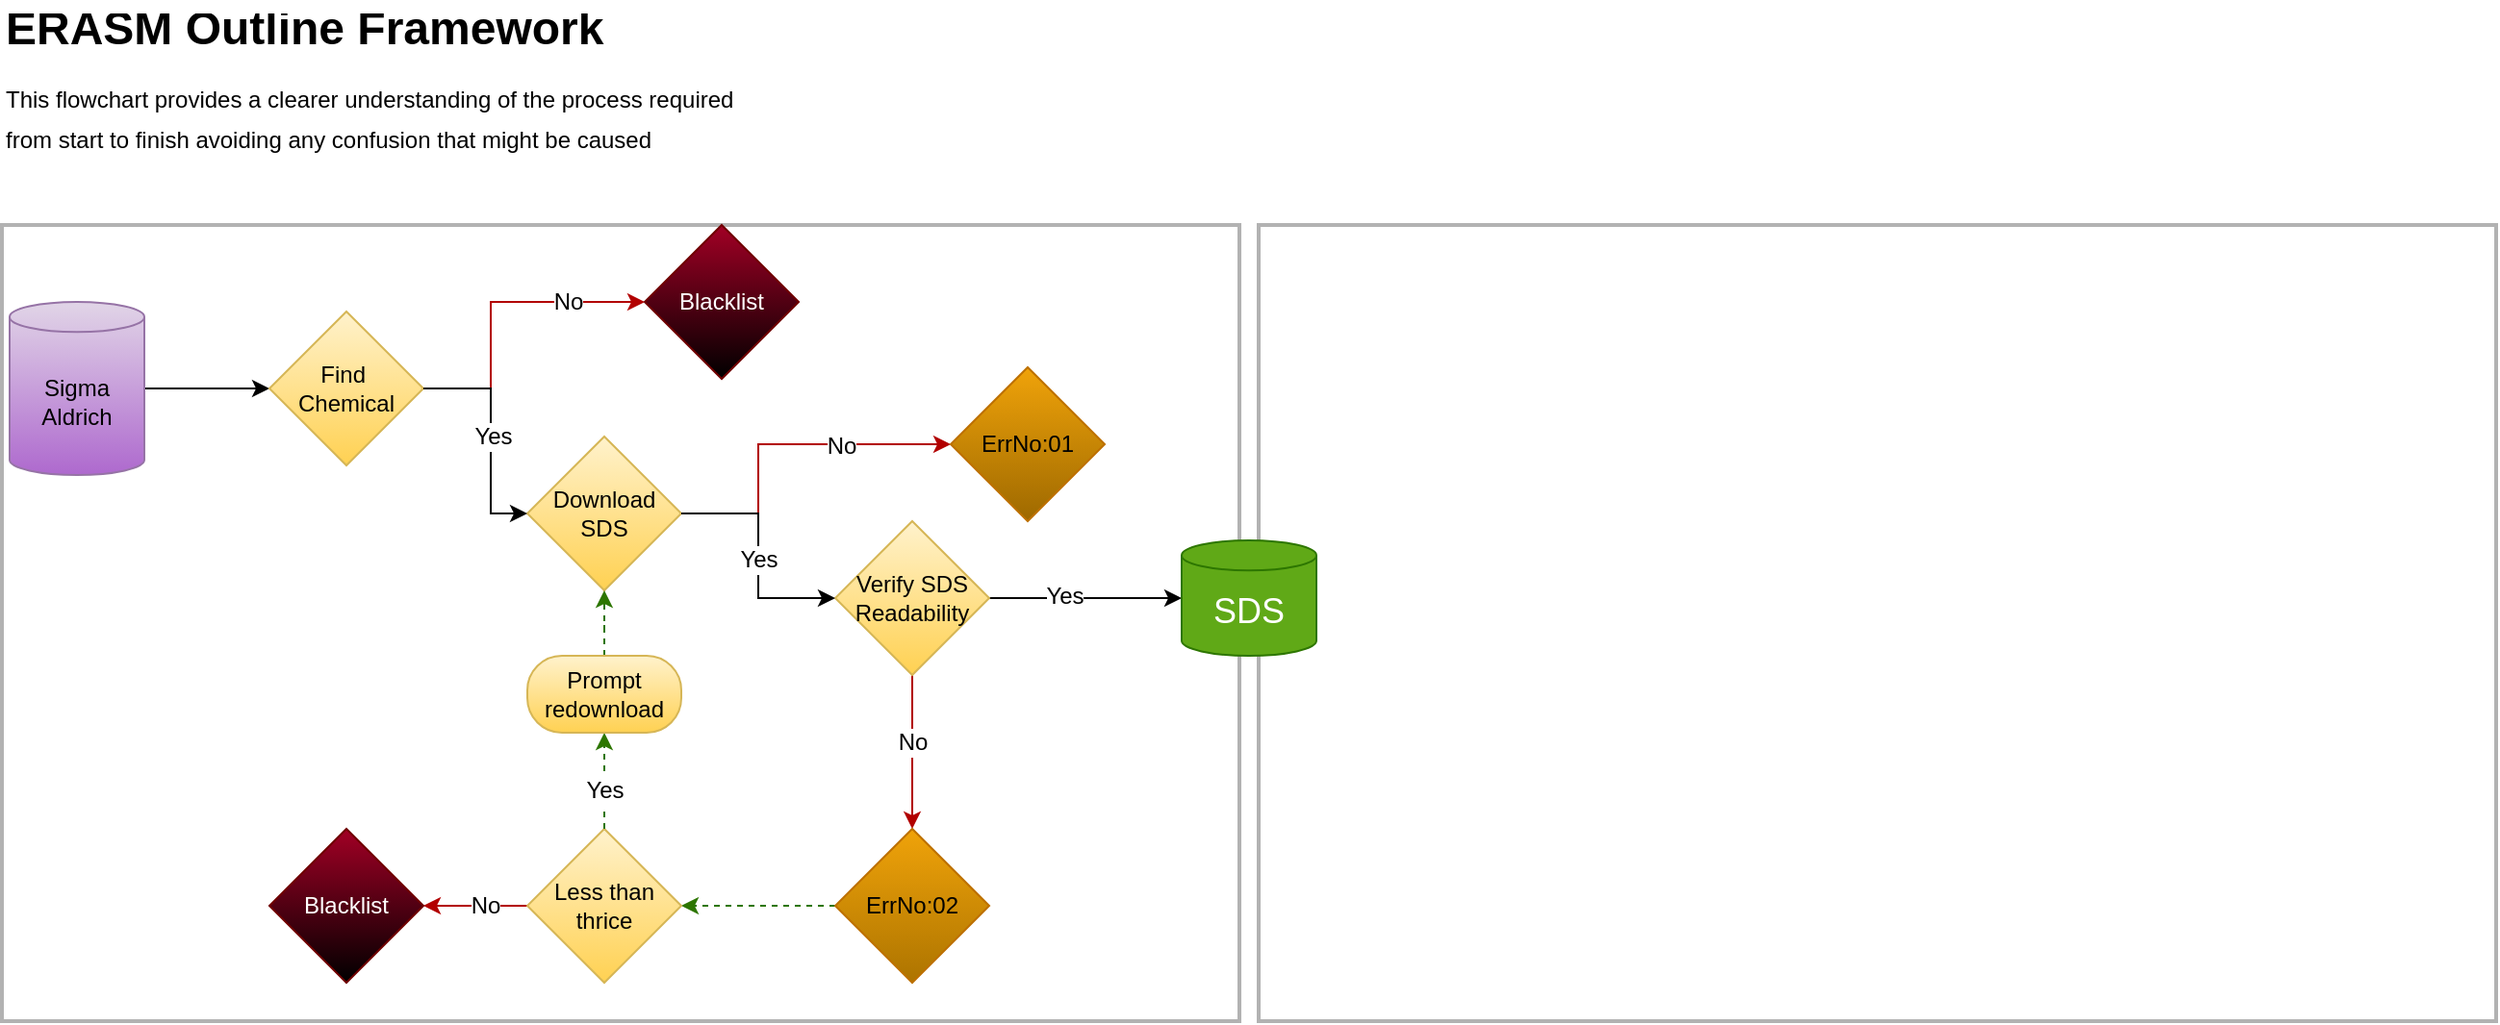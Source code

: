 <mxfile version="24.7.5">
  <diagram name="Page-1" id="0I6r3eatLLzhdnNPI9bZ">
    <mxGraphModel dx="1102" dy="810" grid="1" gridSize="10" guides="1" tooltips="1" connect="1" arrows="1" fold="1" page="1" pageScale="1" pageWidth="3300" pageHeight="2339" math="0" shadow="0">
      <root>
        <mxCell id="0" />
        <mxCell id="1" parent="0" />
        <mxCell id="AweW9JlIoIycyxR6Y38T-46" value="" style="rounded=0;whiteSpace=wrap;html=1;fillColor=none;strokeWidth=2;opacity=30;" vertex="1" parent="1">
          <mxGeometry x="660" y="120" width="643" height="414" as="geometry" />
        </mxCell>
        <mxCell id="AweW9JlIoIycyxR6Y38T-5" value="" style="rounded=0;whiteSpace=wrap;html=1;fillColor=none;strokeWidth=2;opacity=30;" vertex="1" parent="1">
          <mxGeometry x="7" y="120" width="643" height="414" as="geometry" />
        </mxCell>
        <mxCell id="AweW9JlIoIycyxR6Y38T-1" value="&lt;h1 style=&quot;margin-top: 0px; line-height: 70%;&quot;&gt;&lt;span style=&quot;background-color: initial;&quot;&gt;ERASM Outline Framework&lt;/span&gt;&lt;/h1&gt;&lt;h1 style=&quot;margin-top: 0px; line-height: 70%;&quot;&gt;&lt;span style=&quot;font-size: 12px; font-weight: normal;&quot;&gt;This flowchart provides a clearer understanding of the process required from start to finish avoiding any confusion that might be caused&lt;/span&gt;&lt;/h1&gt;" style="text;html=1;whiteSpace=wrap;overflow=hidden;rounded=0;" vertex="1" parent="1">
          <mxGeometry x="7" y="3" width="390" height="90" as="geometry" />
        </mxCell>
        <mxCell id="AweW9JlIoIycyxR6Y38T-2" style="edgeStyle=orthogonalEdgeStyle;rounded=0;orthogonalLoop=1;jettySize=auto;html=1;exitX=0.5;exitY=1;exitDx=0;exitDy=0;" edge="1" parent="1">
          <mxGeometry relative="1" as="geometry">
            <mxPoint x="183" y="133" as="sourcePoint" />
            <mxPoint x="183" y="133" as="targetPoint" />
          </mxGeometry>
        </mxCell>
        <mxCell id="AweW9JlIoIycyxR6Y38T-7" value="" style="edgeStyle=orthogonalEdgeStyle;rounded=0;orthogonalLoop=1;jettySize=auto;html=1;" edge="1" parent="1" source="AweW9JlIoIycyxR6Y38T-3" target="AweW9JlIoIycyxR6Y38T-6">
          <mxGeometry relative="1" as="geometry" />
        </mxCell>
        <mxCell id="AweW9JlIoIycyxR6Y38T-3" value="Sigma Aldrich" style="shape=cylinder3;whiteSpace=wrap;html=1;boundedLbl=1;backgroundOutline=1;size=7.833;fillColor=#e1d5e7;strokeColor=#9673a6;gradientColor=#ae69ce;" vertex="1" parent="1">
          <mxGeometry x="11" y="160" width="70" height="90" as="geometry" />
        </mxCell>
        <mxCell id="AweW9JlIoIycyxR6Y38T-12" value="" style="edgeStyle=orthogonalEdgeStyle;rounded=0;orthogonalLoop=1;jettySize=auto;html=1;fontFamily=Helvetica;fontSize=12;fontColor=default;fillColor=#e51400;strokeColor=#B20000;" edge="1" parent="1" source="AweW9JlIoIycyxR6Y38T-6" target="AweW9JlIoIycyxR6Y38T-11">
          <mxGeometry relative="1" as="geometry">
            <Array as="points">
              <mxPoint x="261" y="205" />
              <mxPoint x="261" y="160" />
            </Array>
          </mxGeometry>
        </mxCell>
        <mxCell id="AweW9JlIoIycyxR6Y38T-13" value="No" style="edgeLabel;html=1;align=center;verticalAlign=middle;resizable=0;points=[];strokeColor=#d6b656;fontFamily=Helvetica;fontSize=12;fontColor=default;fillColor=#fff2cc;gradientColor=#ffd152;" vertex="1" connectable="0" parent="AweW9JlIoIycyxR6Y38T-12">
          <mxGeometry x="0.211" relative="1" as="geometry">
            <mxPoint x="23" as="offset" />
          </mxGeometry>
        </mxCell>
        <mxCell id="AweW9JlIoIycyxR6Y38T-6" value="Find&amp;nbsp; Chemical" style="rhombus;whiteSpace=wrap;html=1;fillColor=#fff2cc;strokeColor=#d6b656;gradientColor=#ffd152;" vertex="1" parent="1">
          <mxGeometry x="146" y="165" width="80" height="80" as="geometry" />
        </mxCell>
        <mxCell id="AweW9JlIoIycyxR6Y38T-22" value="" style="edgeStyle=orthogonalEdgeStyle;rounded=0;orthogonalLoop=1;jettySize=auto;html=1;fontFamily=Helvetica;fontSize=12;fontColor=default;fillColor=#e51400;strokeColor=#B20000;" edge="1" parent="1" source="AweW9JlIoIycyxR6Y38T-8" target="AweW9JlIoIycyxR6Y38T-21">
          <mxGeometry relative="1" as="geometry">
            <Array as="points">
              <mxPoint x="400" y="270" />
              <mxPoint x="400" y="234" />
            </Array>
          </mxGeometry>
        </mxCell>
        <mxCell id="AweW9JlIoIycyxR6Y38T-23" value="No" style="edgeLabel;html=1;align=center;verticalAlign=middle;resizable=0;points=[];strokeColor=#d6b656;fontFamily=Helvetica;fontSize=12;fontColor=default;fillColor=#fff2cc;gradientColor=#ffd152;" vertex="1" connectable="0" parent="AweW9JlIoIycyxR6Y38T-22">
          <mxGeometry x="0.347" y="-2" relative="1" as="geometry">
            <mxPoint y="-1" as="offset" />
          </mxGeometry>
        </mxCell>
        <mxCell id="AweW9JlIoIycyxR6Y38T-8" value="Download SDS" style="rhombus;whiteSpace=wrap;html=1;fillColor=#fff2cc;strokeColor=#d6b656;gradientColor=#ffd152;" vertex="1" parent="1">
          <mxGeometry x="280" y="230" width="80" height="80" as="geometry" />
        </mxCell>
        <mxCell id="AweW9JlIoIycyxR6Y38T-11" value="Blacklist" style="rhombus;whiteSpace=wrap;html=1;fillColor=#a20025;strokeColor=#6F0000;fontColor=#ffffff;gradientColor=default;" vertex="1" parent="1">
          <mxGeometry x="341" y="120" width="80" height="80" as="geometry" />
        </mxCell>
        <mxCell id="AweW9JlIoIycyxR6Y38T-9" value="" style="edgeStyle=orthogonalEdgeStyle;rounded=0;orthogonalLoop=1;jettySize=auto;html=1;fontFamily=Helvetica;fontSize=12;fontColor=default;" edge="1" parent="1" source="AweW9JlIoIycyxR6Y38T-6" target="AweW9JlIoIycyxR6Y38T-8">
          <mxGeometry relative="1" as="geometry">
            <Array as="points">
              <mxPoint x="261" y="205" />
              <mxPoint x="261" y="270" />
            </Array>
          </mxGeometry>
        </mxCell>
        <mxCell id="AweW9JlIoIycyxR6Y38T-14" value="Yes" style="edgeLabel;html=1;align=center;verticalAlign=middle;resizable=0;points=[];strokeColor=#d6b656;fontFamily=Helvetica;fontSize=12;fontColor=default;fillColor=#fff2cc;gradientColor=#ffd152;" vertex="1" connectable="0" parent="AweW9JlIoIycyxR6Y38T-9">
          <mxGeometry x="0.012" y="1" relative="1" as="geometry">
            <mxPoint as="offset" />
          </mxGeometry>
        </mxCell>
        <mxCell id="AweW9JlIoIycyxR6Y38T-26" value="" style="edgeStyle=orthogonalEdgeStyle;rounded=0;orthogonalLoop=1;jettySize=auto;html=1;fontFamily=Helvetica;fontSize=12;fontColor=default;entryX=0;entryY=0.5;entryDx=0;entryDy=0;entryPerimeter=0;" edge="1" parent="1" source="AweW9JlIoIycyxR6Y38T-19" target="AweW9JlIoIycyxR6Y38T-44">
          <mxGeometry relative="1" as="geometry">
            <mxPoint x="600" y="314" as="targetPoint" />
          </mxGeometry>
        </mxCell>
        <mxCell id="AweW9JlIoIycyxR6Y38T-32" value="Yes" style="edgeLabel;html=1;align=center;verticalAlign=middle;resizable=0;points=[];strokeColor=#d6b656;fontFamily=Helvetica;fontSize=12;fontColor=default;fillColor=#fff2cc;gradientColor=#ffd152;" vertex="1" connectable="0" parent="AweW9JlIoIycyxR6Y38T-26">
          <mxGeometry x="-0.23" y="1" relative="1" as="geometry">
            <mxPoint as="offset" />
          </mxGeometry>
        </mxCell>
        <mxCell id="AweW9JlIoIycyxR6Y38T-28" value="" style="edgeStyle=orthogonalEdgeStyle;rounded=0;orthogonalLoop=1;jettySize=auto;html=1;fontFamily=Helvetica;fontSize=12;fontColor=default;exitX=0.5;exitY=1;exitDx=0;exitDy=0;fillColor=#e51400;strokeColor=#B20000;" edge="1" parent="1" source="AweW9JlIoIycyxR6Y38T-19" target="AweW9JlIoIycyxR6Y38T-30">
          <mxGeometry relative="1" as="geometry">
            <mxPoint x="610" y="454" as="targetPoint" />
            <Array as="points" />
          </mxGeometry>
        </mxCell>
        <mxCell id="AweW9JlIoIycyxR6Y38T-31" value="No" style="edgeLabel;html=1;align=center;verticalAlign=middle;resizable=0;points=[];strokeColor=#d6b656;fontFamily=Helvetica;fontSize=12;fontColor=default;fillColor=#fff2cc;gradientColor=#ffd152;" vertex="1" connectable="0" parent="AweW9JlIoIycyxR6Y38T-28">
          <mxGeometry x="0.064" y="-2" relative="1" as="geometry">
            <mxPoint x="2" y="-8" as="offset" />
          </mxGeometry>
        </mxCell>
        <mxCell id="AweW9JlIoIycyxR6Y38T-19" value="Verify SDS Readability" style="rhombus;whiteSpace=wrap;html=1;fillColor=#fff2cc;strokeColor=#d6b656;gradientColor=#ffd152;" vertex="1" parent="1">
          <mxGeometry x="440" y="274" width="80" height="80" as="geometry" />
        </mxCell>
        <mxCell id="AweW9JlIoIycyxR6Y38T-21" value="ErrNo:01" style="rhombus;whiteSpace=wrap;html=1;fillColor=#f0a30a;strokeColor=#BD7000;fontColor=#000000;gradientColor=#9e6900;" vertex="1" parent="1">
          <mxGeometry x="500" y="194" width="80" height="80" as="geometry" />
        </mxCell>
        <mxCell id="AweW9JlIoIycyxR6Y38T-20" value="" style="edgeStyle=orthogonalEdgeStyle;rounded=0;orthogonalLoop=1;jettySize=auto;html=1;fontFamily=Helvetica;fontSize=12;fontColor=default;entryX=0;entryY=0.5;entryDx=0;entryDy=0;" edge="1" parent="1" source="AweW9JlIoIycyxR6Y38T-8" target="AweW9JlIoIycyxR6Y38T-19">
          <mxGeometry relative="1" as="geometry" />
        </mxCell>
        <mxCell id="AweW9JlIoIycyxR6Y38T-24" value="Yes" style="edgeLabel;html=1;align=center;verticalAlign=middle;resizable=0;points=[];strokeColor=#d6b656;fontFamily=Helvetica;fontSize=12;fontColor=default;fillColor=#fff2cc;gradientColor=#ffd152;" vertex="1" connectable="0" parent="AweW9JlIoIycyxR6Y38T-20">
          <mxGeometry x="-0.235" y="-1" relative="1" as="geometry">
            <mxPoint x="1" y="16" as="offset" />
          </mxGeometry>
        </mxCell>
        <mxCell id="AweW9JlIoIycyxR6Y38T-35" value="" style="edgeStyle=orthogonalEdgeStyle;rounded=0;orthogonalLoop=1;jettySize=auto;html=1;fontFamily=Helvetica;fontSize=12;fontColor=default;entryX=1;entryY=0.5;entryDx=0;entryDy=0;dashed=1;fillColor=#60a917;strokeColor=#2D7600;" edge="1" parent="1" source="AweW9JlIoIycyxR6Y38T-30" target="AweW9JlIoIycyxR6Y38T-36">
          <mxGeometry relative="1" as="geometry">
            <mxPoint x="360" y="504" as="targetPoint" />
          </mxGeometry>
        </mxCell>
        <mxCell id="AweW9JlIoIycyxR6Y38T-30" value="ErrNo:02" style="rhombus;whiteSpace=wrap;html=1;fillColor=#f0a30a;strokeColor=#BD7000;fontColor=#000000;gradientColor=#ad7400;" vertex="1" parent="1">
          <mxGeometry x="440" y="434" width="80" height="80" as="geometry" />
        </mxCell>
        <mxCell id="AweW9JlIoIycyxR6Y38T-37" style="edgeStyle=orthogonalEdgeStyle;rounded=0;orthogonalLoop=1;jettySize=auto;html=1;entryX=0.5;entryY=1;entryDx=0;entryDy=0;fontFamily=Helvetica;fontSize=12;fontColor=default;dashed=1;fillColor=#60a917;strokeColor=#2D7600;" edge="1" parent="1" source="AweW9JlIoIycyxR6Y38T-38" target="AweW9JlIoIycyxR6Y38T-8">
          <mxGeometry relative="1" as="geometry" />
        </mxCell>
        <mxCell id="AweW9JlIoIycyxR6Y38T-42" style="edgeStyle=orthogonalEdgeStyle;rounded=0;orthogonalLoop=1;jettySize=auto;html=1;entryX=1;entryY=0.5;entryDx=0;entryDy=0;fontFamily=Helvetica;fontSize=12;fontColor=default;fillColor=#e51400;strokeColor=#B20000;" edge="1" parent="1" source="AweW9JlIoIycyxR6Y38T-36" target="AweW9JlIoIycyxR6Y38T-41">
          <mxGeometry relative="1" as="geometry" />
        </mxCell>
        <mxCell id="AweW9JlIoIycyxR6Y38T-43" value="No" style="edgeLabel;html=1;align=center;verticalAlign=middle;resizable=0;points=[];strokeColor=#d6b656;fontFamily=Helvetica;fontSize=12;fontColor=default;fillColor=#fff2cc;gradientColor=#ffd152;" vertex="1" connectable="0" parent="AweW9JlIoIycyxR6Y38T-42">
          <mxGeometry x="0.161" relative="1" as="geometry">
            <mxPoint x="9" as="offset" />
          </mxGeometry>
        </mxCell>
        <mxCell id="AweW9JlIoIycyxR6Y38T-36" value="Less than thrice" style="rhombus;whiteSpace=wrap;html=1;fillColor=#fff2cc;strokeColor=#d6b656;gradientColor=#ffd152;" vertex="1" parent="1">
          <mxGeometry x="280" y="434" width="80" height="80" as="geometry" />
        </mxCell>
        <mxCell id="AweW9JlIoIycyxR6Y38T-39" value="" style="edgeStyle=orthogonalEdgeStyle;rounded=0;orthogonalLoop=1;jettySize=auto;html=1;entryX=0.5;entryY=1;entryDx=0;entryDy=0;fontFamily=Helvetica;fontSize=12;fontColor=default;dashed=1;fillColor=#60a917;strokeColor=#2D7600;" edge="1" parent="1" source="AweW9JlIoIycyxR6Y38T-36" target="AweW9JlIoIycyxR6Y38T-38">
          <mxGeometry relative="1" as="geometry">
            <mxPoint x="320" y="434" as="sourcePoint" />
            <mxPoint x="320" y="310" as="targetPoint" />
          </mxGeometry>
        </mxCell>
        <mxCell id="AweW9JlIoIycyxR6Y38T-40" value="Yes" style="edgeLabel;html=1;align=center;verticalAlign=middle;resizable=0;points=[];strokeColor=#d6b656;fontFamily=Helvetica;fontSize=12;fontColor=default;fillColor=#fff2cc;gradientColor=#ffd152;" vertex="1" connectable="0" parent="AweW9JlIoIycyxR6Y38T-39">
          <mxGeometry x="0.014" relative="1" as="geometry">
            <mxPoint y="5" as="offset" />
          </mxGeometry>
        </mxCell>
        <mxCell id="AweW9JlIoIycyxR6Y38T-38" value="&lt;div&gt;Prompt redownload&lt;br&gt;&lt;/div&gt;" style="rounded=1;whiteSpace=wrap;html=1;strokeColor=#d6b656;align=center;verticalAlign=middle;fontFamily=Helvetica;fontSize=12;fontColor=default;fillColor=#fff2cc;gradientColor=#ffd152;arcSize=45;" vertex="1" parent="1">
          <mxGeometry x="280" y="344" width="80" height="40" as="geometry" />
        </mxCell>
        <mxCell id="AweW9JlIoIycyxR6Y38T-41" value="Blacklist" style="rhombus;whiteSpace=wrap;html=1;fillColor=#a20025;strokeColor=#6F0000;fontColor=#ffffff;gradientColor=default;" vertex="1" parent="1">
          <mxGeometry x="146" y="434" width="80" height="80" as="geometry" />
        </mxCell>
        <mxCell id="AweW9JlIoIycyxR6Y38T-44" value="&lt;font style=&quot;font-size: 18px;&quot;&gt;SDS&lt;/font&gt;" style="shape=cylinder3;whiteSpace=wrap;html=1;boundedLbl=1;backgroundOutline=1;size=7.833;fillColor=#60a917;strokeColor=#2D7600;fontColor=#ffffff;" vertex="1" parent="1">
          <mxGeometry x="620" y="284" width="70" height="60" as="geometry" />
        </mxCell>
      </root>
    </mxGraphModel>
  </diagram>
</mxfile>
